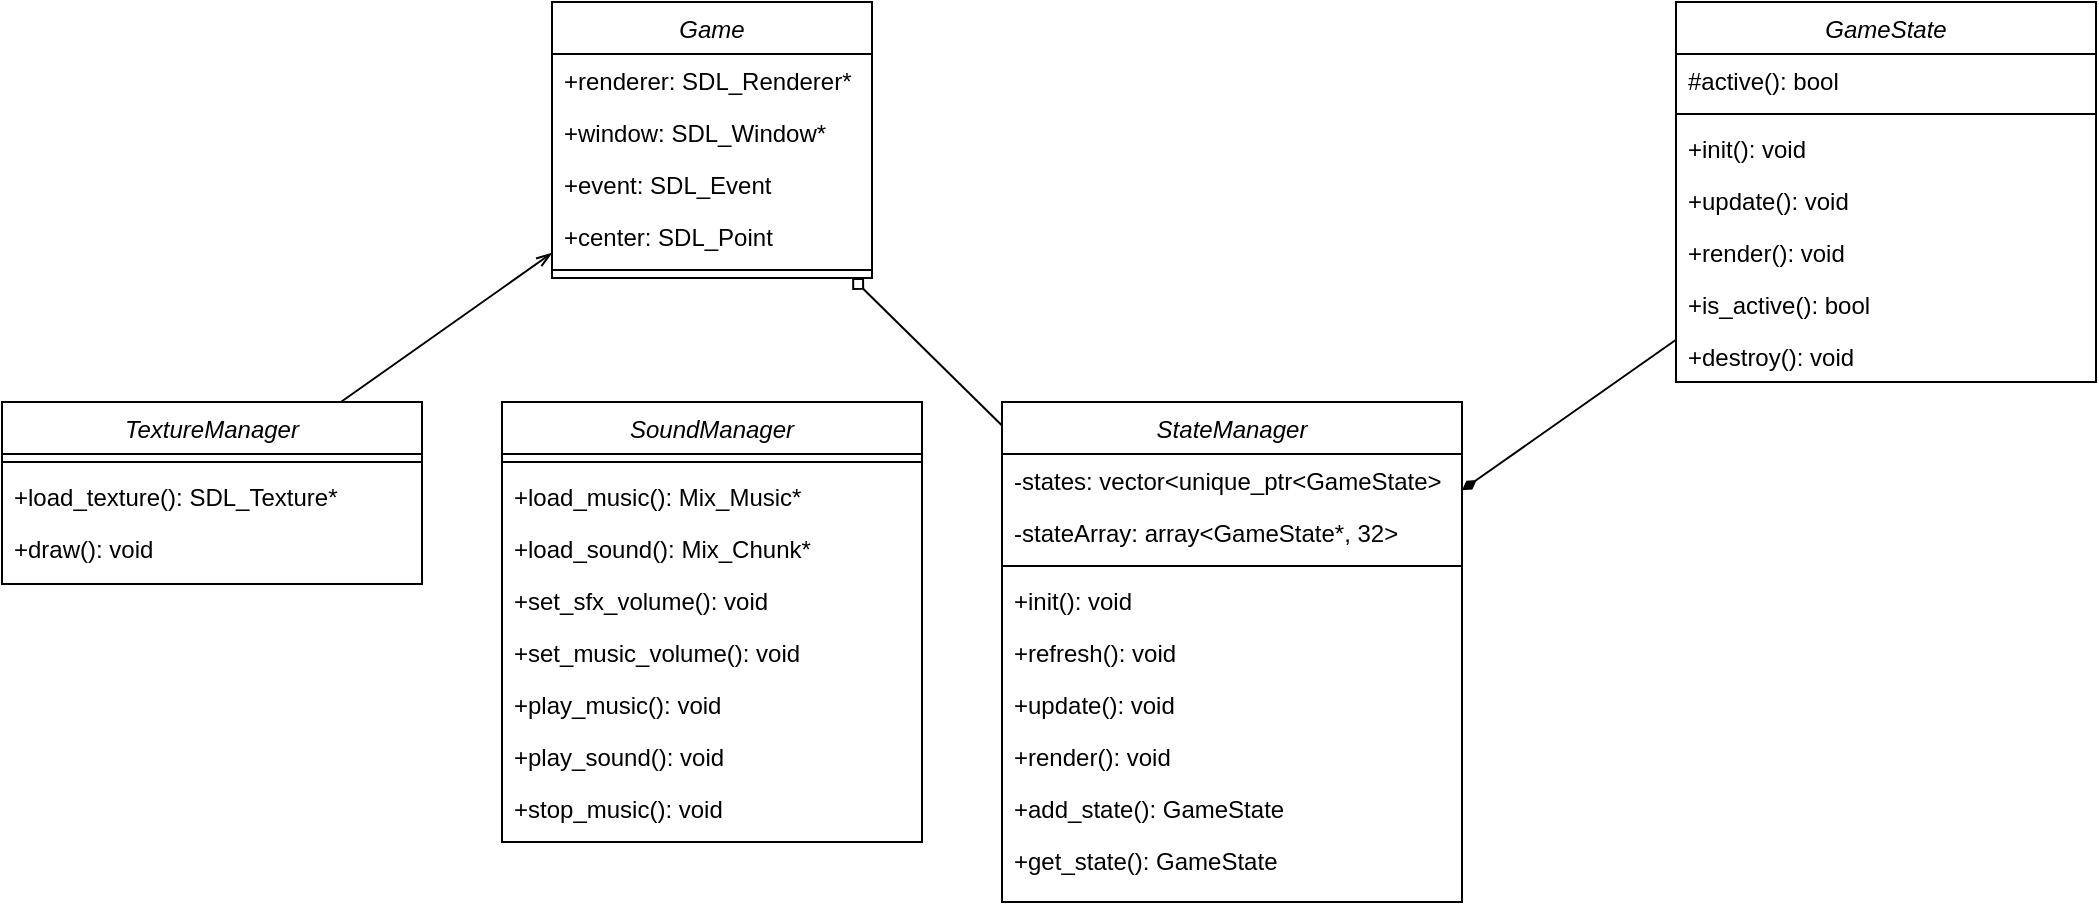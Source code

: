 <mxfile version="21.2.1" type="github">
  <diagram id="C5RBs43oDa-KdzZeNtuy" name="Page-1">
    <mxGraphModel dx="2547" dy="912" grid="1" gridSize="10" guides="1" tooltips="1" connect="1" arrows="1" fold="1" page="1" pageScale="1" pageWidth="827" pageHeight="1169" math="0" shadow="0">
      <root>
        <mxCell id="WIyWlLk6GJQsqaUBKTNV-0" />
        <mxCell id="WIyWlLk6GJQsqaUBKTNV-1" parent="WIyWlLk6GJQsqaUBKTNV-0" />
        <mxCell id="zkfFHV4jXpPFQw0GAbJ--0" value="Game" style="swimlane;fontStyle=2;align=center;verticalAlign=top;childLayout=stackLayout;horizontal=1;startSize=26;horizontalStack=0;resizeParent=1;resizeLast=0;collapsible=1;marginBottom=0;rounded=0;shadow=0;strokeWidth=1;" parent="WIyWlLk6GJQsqaUBKTNV-1" vertex="1">
          <mxGeometry x="265" y="120" width="160" height="138" as="geometry">
            <mxRectangle x="220" y="120" width="160" height="26" as="alternateBounds" />
          </mxGeometry>
        </mxCell>
        <mxCell id="zkfFHV4jXpPFQw0GAbJ--1" value="+renderer: SDL_Renderer*" style="text;align=left;verticalAlign=top;spacingLeft=4;spacingRight=4;overflow=hidden;rotatable=0;points=[[0,0.5],[1,0.5]];portConstraint=eastwest;" parent="zkfFHV4jXpPFQw0GAbJ--0" vertex="1">
          <mxGeometry y="26" width="160" height="26" as="geometry" />
        </mxCell>
        <mxCell id="zkfFHV4jXpPFQw0GAbJ--2" value="+window: SDL_Window*" style="text;align=left;verticalAlign=top;spacingLeft=4;spacingRight=4;overflow=hidden;rotatable=0;points=[[0,0.5],[1,0.5]];portConstraint=eastwest;rounded=0;shadow=0;html=0;" parent="zkfFHV4jXpPFQw0GAbJ--0" vertex="1">
          <mxGeometry y="52" width="160" height="26" as="geometry" />
        </mxCell>
        <mxCell id="zkfFHV4jXpPFQw0GAbJ--3" value="+event: SDL_Event" style="text;align=left;verticalAlign=top;spacingLeft=4;spacingRight=4;overflow=hidden;rotatable=0;points=[[0,0.5],[1,0.5]];portConstraint=eastwest;rounded=0;shadow=0;html=0;" parent="zkfFHV4jXpPFQw0GAbJ--0" vertex="1">
          <mxGeometry y="78" width="160" height="26" as="geometry" />
        </mxCell>
        <mxCell id="CPdJRcEoEEIQQ7I9dB1o-2" value="+center: SDL_Point" style="text;align=left;verticalAlign=top;spacingLeft=4;spacingRight=4;overflow=hidden;rotatable=0;points=[[0,0.5],[1,0.5]];portConstraint=eastwest;rounded=0;shadow=0;html=0;" parent="zkfFHV4jXpPFQw0GAbJ--0" vertex="1">
          <mxGeometry y="104" width="160" height="26" as="geometry" />
        </mxCell>
        <mxCell id="zkfFHV4jXpPFQw0GAbJ--4" value="" style="line;html=1;strokeWidth=1;align=left;verticalAlign=middle;spacingTop=-1;spacingLeft=3;spacingRight=3;rotatable=0;labelPosition=right;points=[];portConstraint=eastwest;" parent="zkfFHV4jXpPFQw0GAbJ--0" vertex="1">
          <mxGeometry y="130" width="160" height="8" as="geometry" />
        </mxCell>
        <mxCell id="JsAm0xe50Q9-far4cKZ8-20" style="rounded=0;orthogonalLoop=1;jettySize=auto;html=1;endArrow=openThin;endFill=0;verticalAlign=middle;" parent="WIyWlLk6GJQsqaUBKTNV-1" source="JsAm0xe50Q9-far4cKZ8-1" target="zkfFHV4jXpPFQw0GAbJ--0" edge="1">
          <mxGeometry relative="1" as="geometry" />
        </mxCell>
        <mxCell id="JsAm0xe50Q9-far4cKZ8-1" value="TextureManager&#xa;" style="swimlane;fontStyle=2;align=center;verticalAlign=top;childLayout=stackLayout;horizontal=1;startSize=26;horizontalStack=0;resizeParent=1;resizeLast=0;collapsible=1;marginBottom=0;rounded=0;shadow=0;strokeWidth=1;" parent="WIyWlLk6GJQsqaUBKTNV-1" vertex="1">
          <mxGeometry x="-10" y="320" width="210" height="91" as="geometry">
            <mxRectangle x="220" y="120" width="160" height="26" as="alternateBounds" />
          </mxGeometry>
        </mxCell>
        <mxCell id="JsAm0xe50Q9-far4cKZ8-6" value="" style="line;html=1;strokeWidth=1;align=left;verticalAlign=middle;spacingTop=-1;spacingLeft=3;spacingRight=3;rotatable=0;labelPosition=right;points=[];portConstraint=eastwest;" parent="JsAm0xe50Q9-far4cKZ8-1" vertex="1">
          <mxGeometry y="26" width="210" height="8" as="geometry" />
        </mxCell>
        <mxCell id="JsAm0xe50Q9-far4cKZ8-10" value="+load_texture(): SDL_Texture*" style="text;align=left;verticalAlign=top;spacingLeft=4;spacingRight=4;overflow=hidden;rotatable=0;points=[[0,0.5],[1,0.5]];portConstraint=eastwest;rounded=0;shadow=0;html=0;" parent="JsAm0xe50Q9-far4cKZ8-1" vertex="1">
          <mxGeometry y="34" width="210" height="26" as="geometry" />
        </mxCell>
        <mxCell id="JsAm0xe50Q9-far4cKZ8-11" value="+draw(): void" style="text;align=left;verticalAlign=top;spacingLeft=4;spacingRight=4;overflow=hidden;rotatable=0;points=[[0,0.5],[1,0.5]];portConstraint=eastwest;rounded=0;shadow=0;html=0;" parent="JsAm0xe50Q9-far4cKZ8-1" vertex="1">
          <mxGeometry y="60" width="210" height="26" as="geometry" />
        </mxCell>
        <mxCell id="JsAm0xe50Q9-far4cKZ8-22" value="SoundManager&#xa;" style="swimlane;fontStyle=2;align=center;verticalAlign=top;childLayout=stackLayout;horizontal=1;startSize=26;horizontalStack=0;resizeParent=1;resizeLast=0;collapsible=1;marginBottom=0;rounded=0;shadow=0;strokeWidth=1;" parent="WIyWlLk6GJQsqaUBKTNV-1" vertex="1">
          <mxGeometry x="240" y="320" width="210" height="220" as="geometry">
            <mxRectangle x="220" y="120" width="160" height="26" as="alternateBounds" />
          </mxGeometry>
        </mxCell>
        <mxCell id="JsAm0xe50Q9-far4cKZ8-23" value="" style="line;html=1;strokeWidth=1;align=left;verticalAlign=middle;spacingTop=-1;spacingLeft=3;spacingRight=3;rotatable=0;labelPosition=right;points=[];portConstraint=eastwest;" parent="JsAm0xe50Q9-far4cKZ8-22" vertex="1">
          <mxGeometry y="26" width="210" height="8" as="geometry" />
        </mxCell>
        <mxCell id="JsAm0xe50Q9-far4cKZ8-24" value="+load_music(): Mix_Music*" style="text;align=left;verticalAlign=top;spacingLeft=4;spacingRight=4;overflow=hidden;rotatable=0;points=[[0,0.5],[1,0.5]];portConstraint=eastwest;rounded=0;shadow=0;html=0;" parent="JsAm0xe50Q9-far4cKZ8-22" vertex="1">
          <mxGeometry y="34" width="210" height="26" as="geometry" />
        </mxCell>
        <mxCell id="JsAm0xe50Q9-far4cKZ8-26" value="+load_sound(): Mix_Chunk*" style="text;align=left;verticalAlign=top;spacingLeft=4;spacingRight=4;overflow=hidden;rotatable=0;points=[[0,0.5],[1,0.5]];portConstraint=eastwest;rounded=0;shadow=0;html=0;" parent="JsAm0xe50Q9-far4cKZ8-22" vertex="1">
          <mxGeometry y="60" width="210" height="26" as="geometry" />
        </mxCell>
        <mxCell id="JsAm0xe50Q9-far4cKZ8-28" value="+set_sfx_volume(): void" style="text;align=left;verticalAlign=top;spacingLeft=4;spacingRight=4;overflow=hidden;rotatable=0;points=[[0,0.5],[1,0.5]];portConstraint=eastwest;rounded=0;shadow=0;html=0;" parent="JsAm0xe50Q9-far4cKZ8-22" vertex="1">
          <mxGeometry y="86" width="210" height="26" as="geometry" />
        </mxCell>
        <mxCell id="JsAm0xe50Q9-far4cKZ8-29" value="+set_music_volume(): void" style="text;align=left;verticalAlign=top;spacingLeft=4;spacingRight=4;overflow=hidden;rotatable=0;points=[[0,0.5],[1,0.5]];portConstraint=eastwest;rounded=0;shadow=0;html=0;" parent="JsAm0xe50Q9-far4cKZ8-22" vertex="1">
          <mxGeometry y="112" width="210" height="26" as="geometry" />
        </mxCell>
        <mxCell id="JsAm0xe50Q9-far4cKZ8-30" value="+play_music(): void" style="text;align=left;verticalAlign=top;spacingLeft=4;spacingRight=4;overflow=hidden;rotatable=0;points=[[0,0.5],[1,0.5]];portConstraint=eastwest;rounded=0;shadow=0;html=0;" parent="JsAm0xe50Q9-far4cKZ8-22" vertex="1">
          <mxGeometry y="138" width="210" height="26" as="geometry" />
        </mxCell>
        <mxCell id="JsAm0xe50Q9-far4cKZ8-31" value="+play_sound(): void" style="text;align=left;verticalAlign=top;spacingLeft=4;spacingRight=4;overflow=hidden;rotatable=0;points=[[0,0.5],[1,0.5]];portConstraint=eastwest;rounded=0;shadow=0;html=0;" parent="JsAm0xe50Q9-far4cKZ8-22" vertex="1">
          <mxGeometry y="164" width="210" height="26" as="geometry" />
        </mxCell>
        <mxCell id="JsAm0xe50Q9-far4cKZ8-32" value="+stop_music(): void" style="text;align=left;verticalAlign=top;spacingLeft=4;spacingRight=4;overflow=hidden;rotatable=0;points=[[0,0.5],[1,0.5]];portConstraint=eastwest;rounded=0;shadow=0;html=0;" parent="JsAm0xe50Q9-far4cKZ8-22" vertex="1">
          <mxGeometry y="190" width="210" height="26" as="geometry" />
        </mxCell>
        <mxCell id="JsAm0xe50Q9-far4cKZ8-67" style="rounded=0;orthogonalLoop=1;jettySize=auto;html=1;endArrow=diamond;endFill=0;" parent="WIyWlLk6GJQsqaUBKTNV-1" source="JsAm0xe50Q9-far4cKZ8-33" target="zkfFHV4jXpPFQw0GAbJ--0" edge="1">
          <mxGeometry relative="1" as="geometry" />
        </mxCell>
        <mxCell id="JsAm0xe50Q9-far4cKZ8-33" value="StateManager&#xa;" style="swimlane;fontStyle=2;align=center;verticalAlign=top;childLayout=stackLayout;horizontal=1;startSize=26;horizontalStack=0;resizeParent=1;resizeLast=0;collapsible=1;marginBottom=0;rounded=0;shadow=0;strokeWidth=1;" parent="WIyWlLk6GJQsqaUBKTNV-1" vertex="1">
          <mxGeometry x="490" y="320" width="230" height="250" as="geometry">
            <mxRectangle x="220" y="120" width="160" height="26" as="alternateBounds" />
          </mxGeometry>
        </mxCell>
        <mxCell id="JsAm0xe50Q9-far4cKZ8-42" value="-states: vector&lt;unique_ptr&lt;GameState&gt;" style="text;align=left;verticalAlign=top;spacingLeft=4;spacingRight=4;overflow=hidden;rotatable=0;points=[[0,0.5],[1,0.5]];portConstraint=eastwest;rounded=0;shadow=0;html=0;" parent="JsAm0xe50Q9-far4cKZ8-33" vertex="1">
          <mxGeometry y="26" width="230" height="26" as="geometry" />
        </mxCell>
        <mxCell id="_PzGcnAkzVH8lS9Htu8F-19" value="-stateArray: array&lt;GameState*, 32&gt;" style="text;align=left;verticalAlign=top;spacingLeft=4;spacingRight=4;overflow=hidden;rotatable=0;points=[[0,0.5],[1,0.5]];portConstraint=eastwest;rounded=0;shadow=0;html=0;" vertex="1" parent="JsAm0xe50Q9-far4cKZ8-33">
          <mxGeometry y="52" width="230" height="26" as="geometry" />
        </mxCell>
        <mxCell id="JsAm0xe50Q9-far4cKZ8-34" value="" style="line;html=1;strokeWidth=1;align=left;verticalAlign=middle;spacingTop=-1;spacingLeft=3;spacingRight=3;rotatable=0;labelPosition=right;points=[];portConstraint=eastwest;" parent="JsAm0xe50Q9-far4cKZ8-33" vertex="1">
          <mxGeometry y="78" width="230" height="8" as="geometry" />
        </mxCell>
        <mxCell id="JsAm0xe50Q9-far4cKZ8-41" value="+init(): void" style="text;align=left;verticalAlign=top;spacingLeft=4;spacingRight=4;overflow=hidden;rotatable=0;points=[[0,0.5],[1,0.5]];portConstraint=eastwest;rounded=0;shadow=0;html=0;" parent="JsAm0xe50Q9-far4cKZ8-33" vertex="1">
          <mxGeometry y="86" width="230" height="26" as="geometry" />
        </mxCell>
        <mxCell id="_PzGcnAkzVH8lS9Htu8F-20" value="+refresh(): void" style="text;align=left;verticalAlign=top;spacingLeft=4;spacingRight=4;overflow=hidden;rotatable=0;points=[[0,0.5],[1,0.5]];portConstraint=eastwest;rounded=0;shadow=0;html=0;" vertex="1" parent="JsAm0xe50Q9-far4cKZ8-33">
          <mxGeometry y="112" width="230" height="26" as="geometry" />
        </mxCell>
        <mxCell id="_PzGcnAkzVH8lS9Htu8F-21" value="+update(): void" style="text;align=left;verticalAlign=top;spacingLeft=4;spacingRight=4;overflow=hidden;rotatable=0;points=[[0,0.5],[1,0.5]];portConstraint=eastwest;rounded=0;shadow=0;html=0;" vertex="1" parent="JsAm0xe50Q9-far4cKZ8-33">
          <mxGeometry y="138" width="230" height="26" as="geometry" />
        </mxCell>
        <mxCell id="_PzGcnAkzVH8lS9Htu8F-22" value="+render(): void" style="text;align=left;verticalAlign=top;spacingLeft=4;spacingRight=4;overflow=hidden;rotatable=0;points=[[0,0.5],[1,0.5]];portConstraint=eastwest;rounded=0;shadow=0;html=0;" vertex="1" parent="JsAm0xe50Q9-far4cKZ8-33">
          <mxGeometry y="164" width="230" height="26" as="geometry" />
        </mxCell>
        <mxCell id="_PzGcnAkzVH8lS9Htu8F-23" value="+add_state(): GameState" style="text;align=left;verticalAlign=top;spacingLeft=4;spacingRight=4;overflow=hidden;rotatable=0;points=[[0,0.5],[1,0.5]];portConstraint=eastwest;rounded=0;shadow=0;html=0;" vertex="1" parent="JsAm0xe50Q9-far4cKZ8-33">
          <mxGeometry y="190" width="230" height="26" as="geometry" />
        </mxCell>
        <mxCell id="_PzGcnAkzVH8lS9Htu8F-24" value="+get_state(): GameState" style="text;align=left;verticalAlign=top;spacingLeft=4;spacingRight=4;overflow=hidden;rotatable=0;points=[[0,0.5],[1,0.5]];portConstraint=eastwest;rounded=0;shadow=0;html=0;" vertex="1" parent="JsAm0xe50Q9-far4cKZ8-33">
          <mxGeometry y="216" width="230" height="26" as="geometry" />
        </mxCell>
        <mxCell id="JsAm0xe50Q9-far4cKZ8-52" value="GameState" style="swimlane;fontStyle=2;align=center;verticalAlign=top;childLayout=stackLayout;horizontal=1;startSize=26;horizontalStack=0;resizeParent=1;resizeLast=0;collapsible=1;marginBottom=0;rounded=0;shadow=0;strokeWidth=1;" parent="WIyWlLk6GJQsqaUBKTNV-1" vertex="1">
          <mxGeometry x="827" y="120" width="210" height="190" as="geometry">
            <mxRectangle x="220" y="120" width="160" height="26" as="alternateBounds" />
          </mxGeometry>
        </mxCell>
        <mxCell id="JsAm0xe50Q9-far4cKZ8-63" value="#active(): bool" style="text;align=left;verticalAlign=top;spacingLeft=4;spacingRight=4;overflow=hidden;rotatable=0;points=[[0,0.5],[1,0.5]];portConstraint=eastwest;rounded=0;shadow=0;html=0;" parent="JsAm0xe50Q9-far4cKZ8-52" vertex="1">
          <mxGeometry y="26" width="210" height="26" as="geometry" />
        </mxCell>
        <mxCell id="JsAm0xe50Q9-far4cKZ8-53" value="" style="line;html=1;strokeWidth=1;align=left;verticalAlign=middle;spacingTop=-1;spacingLeft=3;spacingRight=3;rotatable=0;labelPosition=right;points=[];portConstraint=eastwest;" parent="JsAm0xe50Q9-far4cKZ8-52" vertex="1">
          <mxGeometry y="52" width="210" height="8" as="geometry" />
        </mxCell>
        <mxCell id="JsAm0xe50Q9-far4cKZ8-54" value="+init(): void" style="text;align=left;verticalAlign=top;spacingLeft=4;spacingRight=4;overflow=hidden;rotatable=0;points=[[0,0.5],[1,0.5]];portConstraint=eastwest;rounded=0;shadow=0;html=0;" parent="JsAm0xe50Q9-far4cKZ8-52" vertex="1">
          <mxGeometry y="60" width="210" height="26" as="geometry" />
        </mxCell>
        <mxCell id="JsAm0xe50Q9-far4cKZ8-55" value="+update(): void" style="text;align=left;verticalAlign=top;spacingLeft=4;spacingRight=4;overflow=hidden;rotatable=0;points=[[0,0.5],[1,0.5]];portConstraint=eastwest;rounded=0;shadow=0;html=0;" parent="JsAm0xe50Q9-far4cKZ8-52" vertex="1">
          <mxGeometry y="86" width="210" height="26" as="geometry" />
        </mxCell>
        <mxCell id="JsAm0xe50Q9-far4cKZ8-61" value="+render(): void" style="text;align=left;verticalAlign=top;spacingLeft=4;spacingRight=4;overflow=hidden;rotatable=0;points=[[0,0.5],[1,0.5]];portConstraint=eastwest;rounded=0;shadow=0;html=0;" parent="JsAm0xe50Q9-far4cKZ8-52" vertex="1">
          <mxGeometry y="112" width="210" height="26" as="geometry" />
        </mxCell>
        <mxCell id="JsAm0xe50Q9-far4cKZ8-62" value="+is_active(): bool" style="text;align=left;verticalAlign=top;spacingLeft=4;spacingRight=4;overflow=hidden;rotatable=0;points=[[0,0.5],[1,0.5]];portConstraint=eastwest;rounded=0;shadow=0;html=0;" parent="JsAm0xe50Q9-far4cKZ8-52" vertex="1">
          <mxGeometry y="138" width="210" height="26" as="geometry" />
        </mxCell>
        <mxCell id="_PzGcnAkzVH8lS9Htu8F-17" value="+destroy(): void" style="text;align=left;verticalAlign=top;spacingLeft=4;spacingRight=4;overflow=hidden;rotatable=0;points=[[0,0.5],[1,0.5]];portConstraint=eastwest;rounded=0;shadow=0;html=0;" vertex="1" parent="JsAm0xe50Q9-far4cKZ8-52">
          <mxGeometry y="164" width="210" height="26" as="geometry" />
        </mxCell>
        <mxCell id="JsAm0xe50Q9-far4cKZ8-65" style="rounded=0;orthogonalLoop=1;jettySize=auto;html=1;endArrow=diamondThin;endFill=1;" parent="WIyWlLk6GJQsqaUBKTNV-1" source="JsAm0xe50Q9-far4cKZ8-52" target="JsAm0xe50Q9-far4cKZ8-33" edge="1">
          <mxGeometry relative="1" as="geometry" />
        </mxCell>
      </root>
    </mxGraphModel>
  </diagram>
</mxfile>
